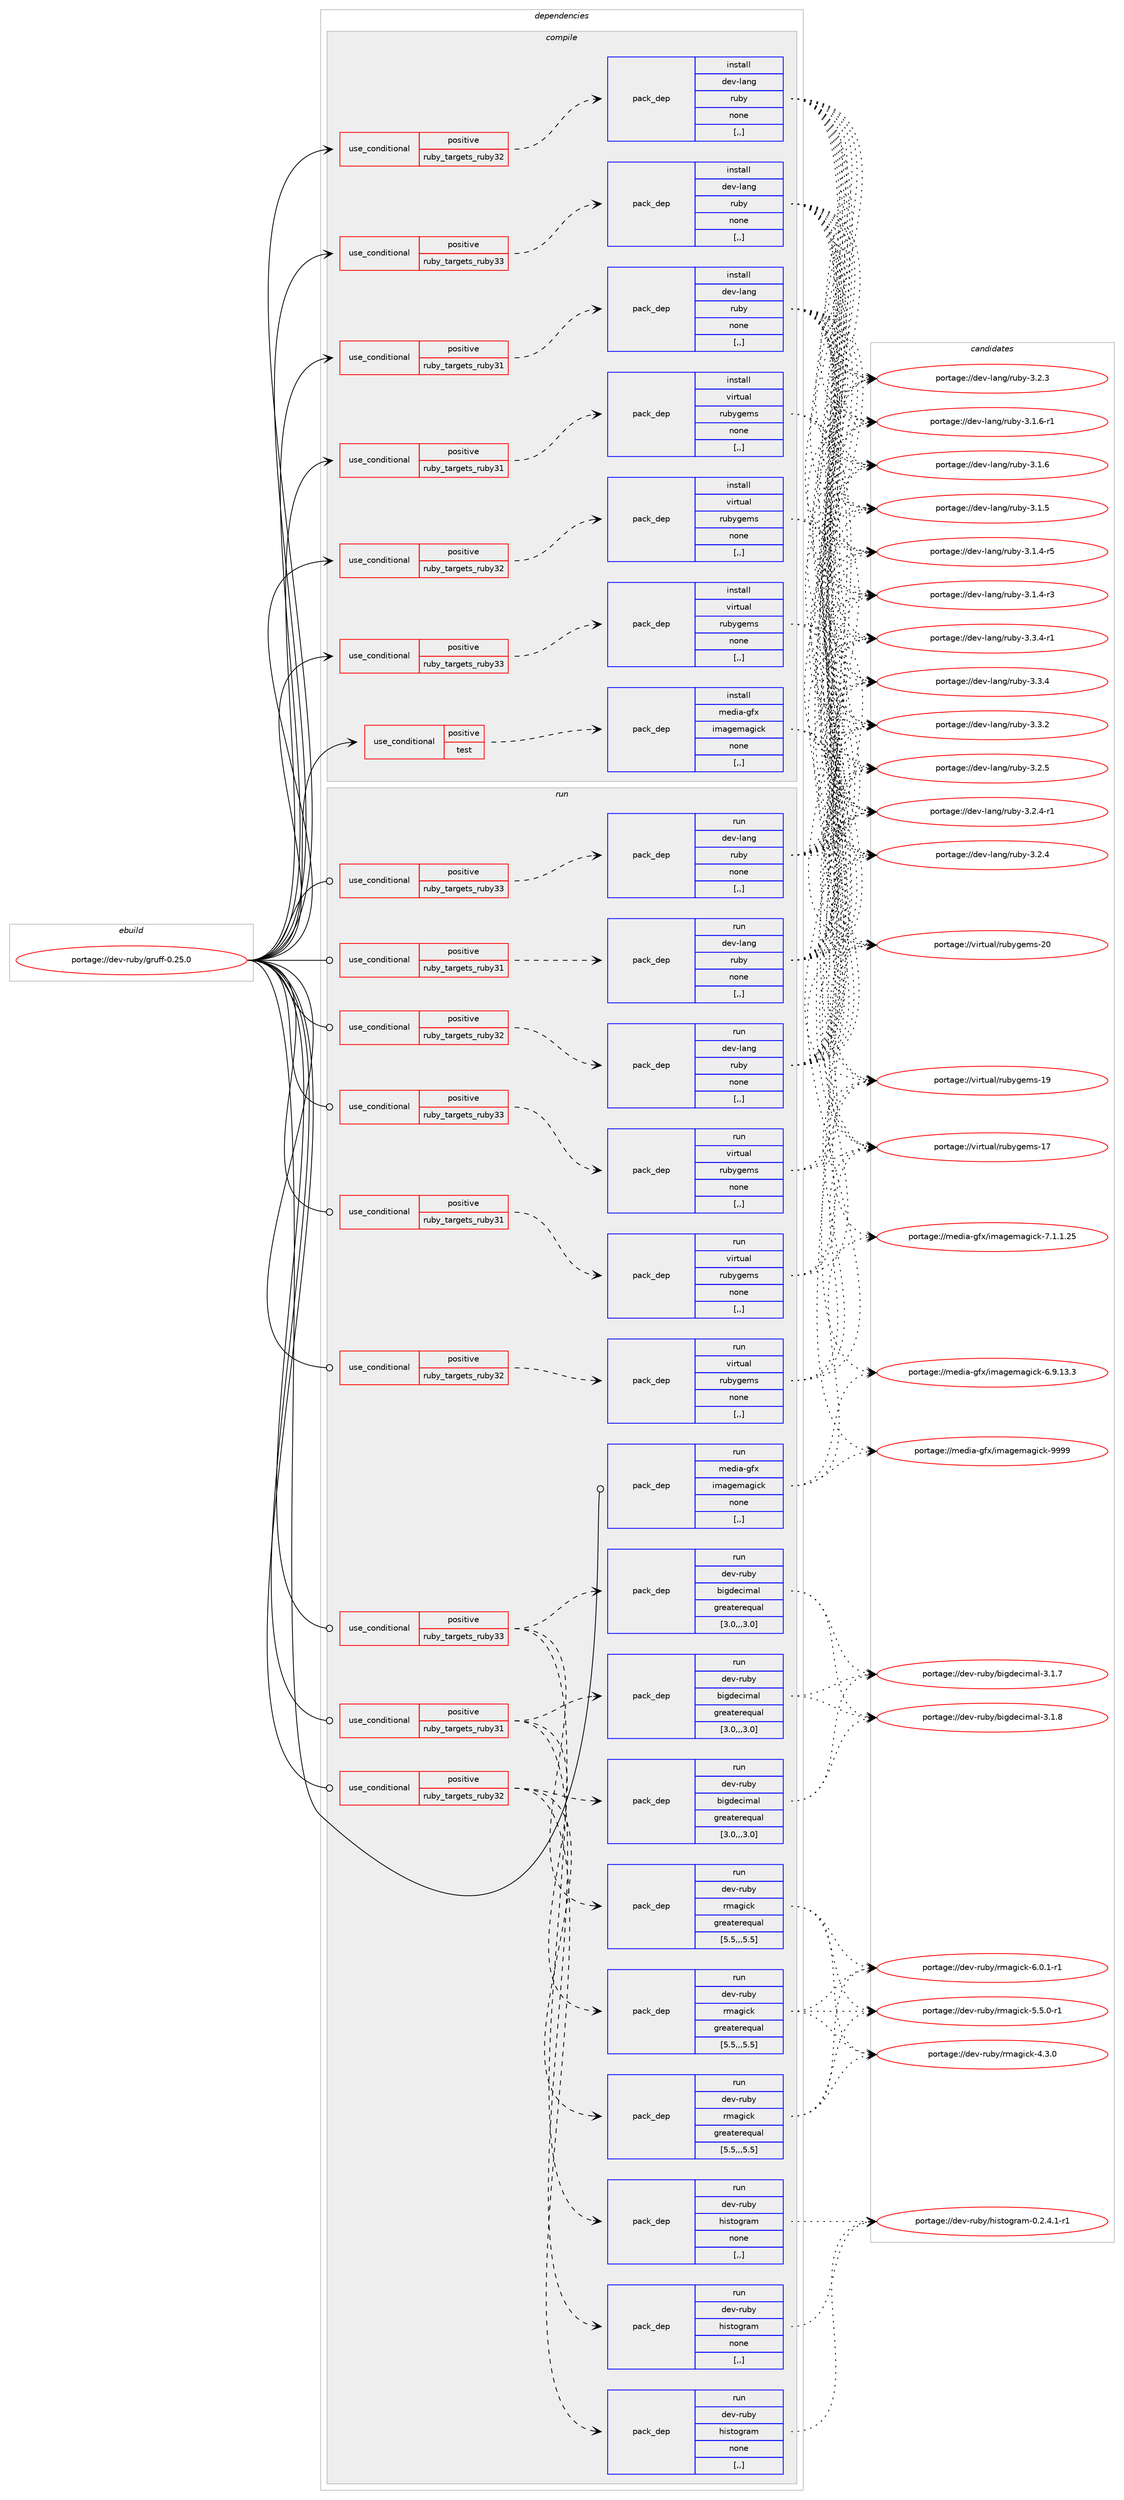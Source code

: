 digraph prolog {

# *************
# Graph options
# *************

newrank=true;
concentrate=true;
compound=true;
graph [rankdir=LR,fontname=Helvetica,fontsize=10,ranksep=1.5];#, ranksep=2.5, nodesep=0.2];
edge  [arrowhead=vee];
node  [fontname=Helvetica,fontsize=10];

# **********
# The ebuild
# **********

subgraph cluster_leftcol {
color=gray;
label=<<i>ebuild</i>>;
id [label="portage://dev-ruby/gruff-0.25.0", color=red, width=4, href="../dev-ruby/gruff-0.25.0.svg"];
}

# ****************
# The dependencies
# ****************

subgraph cluster_midcol {
color=gray;
label=<<i>dependencies</i>>;
subgraph cluster_compile {
fillcolor="#eeeeee";
style=filled;
label=<<i>compile</i>>;
subgraph cond48471 {
dependency185368 [label=<<TABLE BORDER="0" CELLBORDER="1" CELLSPACING="0" CELLPADDING="4"><TR><TD ROWSPAN="3" CELLPADDING="10">use_conditional</TD></TR><TR><TD>positive</TD></TR><TR><TD>ruby_targets_ruby31</TD></TR></TABLE>>, shape=none, color=red];
subgraph pack135568 {
dependency185369 [label=<<TABLE BORDER="0" CELLBORDER="1" CELLSPACING="0" CELLPADDING="4" WIDTH="220"><TR><TD ROWSPAN="6" CELLPADDING="30">pack_dep</TD></TR><TR><TD WIDTH="110">install</TD></TR><TR><TD>dev-lang</TD></TR><TR><TD>ruby</TD></TR><TR><TD>none</TD></TR><TR><TD>[,,]</TD></TR></TABLE>>, shape=none, color=blue];
}
dependency185368:e -> dependency185369:w [weight=20,style="dashed",arrowhead="vee"];
}
id:e -> dependency185368:w [weight=20,style="solid",arrowhead="vee"];
subgraph cond48472 {
dependency185370 [label=<<TABLE BORDER="0" CELLBORDER="1" CELLSPACING="0" CELLPADDING="4"><TR><TD ROWSPAN="3" CELLPADDING="10">use_conditional</TD></TR><TR><TD>positive</TD></TR><TR><TD>ruby_targets_ruby31</TD></TR></TABLE>>, shape=none, color=red];
subgraph pack135569 {
dependency185371 [label=<<TABLE BORDER="0" CELLBORDER="1" CELLSPACING="0" CELLPADDING="4" WIDTH="220"><TR><TD ROWSPAN="6" CELLPADDING="30">pack_dep</TD></TR><TR><TD WIDTH="110">install</TD></TR><TR><TD>virtual</TD></TR><TR><TD>rubygems</TD></TR><TR><TD>none</TD></TR><TR><TD>[,,]</TD></TR></TABLE>>, shape=none, color=blue];
}
dependency185370:e -> dependency185371:w [weight=20,style="dashed",arrowhead="vee"];
}
id:e -> dependency185370:w [weight=20,style="solid",arrowhead="vee"];
subgraph cond48473 {
dependency185372 [label=<<TABLE BORDER="0" CELLBORDER="1" CELLSPACING="0" CELLPADDING="4"><TR><TD ROWSPAN="3" CELLPADDING="10">use_conditional</TD></TR><TR><TD>positive</TD></TR><TR><TD>ruby_targets_ruby32</TD></TR></TABLE>>, shape=none, color=red];
subgraph pack135570 {
dependency185373 [label=<<TABLE BORDER="0" CELLBORDER="1" CELLSPACING="0" CELLPADDING="4" WIDTH="220"><TR><TD ROWSPAN="6" CELLPADDING="30">pack_dep</TD></TR><TR><TD WIDTH="110">install</TD></TR><TR><TD>dev-lang</TD></TR><TR><TD>ruby</TD></TR><TR><TD>none</TD></TR><TR><TD>[,,]</TD></TR></TABLE>>, shape=none, color=blue];
}
dependency185372:e -> dependency185373:w [weight=20,style="dashed",arrowhead="vee"];
}
id:e -> dependency185372:w [weight=20,style="solid",arrowhead="vee"];
subgraph cond48474 {
dependency185374 [label=<<TABLE BORDER="0" CELLBORDER="1" CELLSPACING="0" CELLPADDING="4"><TR><TD ROWSPAN="3" CELLPADDING="10">use_conditional</TD></TR><TR><TD>positive</TD></TR><TR><TD>ruby_targets_ruby32</TD></TR></TABLE>>, shape=none, color=red];
subgraph pack135571 {
dependency185375 [label=<<TABLE BORDER="0" CELLBORDER="1" CELLSPACING="0" CELLPADDING="4" WIDTH="220"><TR><TD ROWSPAN="6" CELLPADDING="30">pack_dep</TD></TR><TR><TD WIDTH="110">install</TD></TR><TR><TD>virtual</TD></TR><TR><TD>rubygems</TD></TR><TR><TD>none</TD></TR><TR><TD>[,,]</TD></TR></TABLE>>, shape=none, color=blue];
}
dependency185374:e -> dependency185375:w [weight=20,style="dashed",arrowhead="vee"];
}
id:e -> dependency185374:w [weight=20,style="solid",arrowhead="vee"];
subgraph cond48475 {
dependency185376 [label=<<TABLE BORDER="0" CELLBORDER="1" CELLSPACING="0" CELLPADDING="4"><TR><TD ROWSPAN="3" CELLPADDING="10">use_conditional</TD></TR><TR><TD>positive</TD></TR><TR><TD>ruby_targets_ruby33</TD></TR></TABLE>>, shape=none, color=red];
subgraph pack135572 {
dependency185377 [label=<<TABLE BORDER="0" CELLBORDER="1" CELLSPACING="0" CELLPADDING="4" WIDTH="220"><TR><TD ROWSPAN="6" CELLPADDING="30">pack_dep</TD></TR><TR><TD WIDTH="110">install</TD></TR><TR><TD>dev-lang</TD></TR><TR><TD>ruby</TD></TR><TR><TD>none</TD></TR><TR><TD>[,,]</TD></TR></TABLE>>, shape=none, color=blue];
}
dependency185376:e -> dependency185377:w [weight=20,style="dashed",arrowhead="vee"];
}
id:e -> dependency185376:w [weight=20,style="solid",arrowhead="vee"];
subgraph cond48476 {
dependency185378 [label=<<TABLE BORDER="0" CELLBORDER="1" CELLSPACING="0" CELLPADDING="4"><TR><TD ROWSPAN="3" CELLPADDING="10">use_conditional</TD></TR><TR><TD>positive</TD></TR><TR><TD>ruby_targets_ruby33</TD></TR></TABLE>>, shape=none, color=red];
subgraph pack135573 {
dependency185379 [label=<<TABLE BORDER="0" CELLBORDER="1" CELLSPACING="0" CELLPADDING="4" WIDTH="220"><TR><TD ROWSPAN="6" CELLPADDING="30">pack_dep</TD></TR><TR><TD WIDTH="110">install</TD></TR><TR><TD>virtual</TD></TR><TR><TD>rubygems</TD></TR><TR><TD>none</TD></TR><TR><TD>[,,]</TD></TR></TABLE>>, shape=none, color=blue];
}
dependency185378:e -> dependency185379:w [weight=20,style="dashed",arrowhead="vee"];
}
id:e -> dependency185378:w [weight=20,style="solid",arrowhead="vee"];
subgraph cond48477 {
dependency185380 [label=<<TABLE BORDER="0" CELLBORDER="1" CELLSPACING="0" CELLPADDING="4"><TR><TD ROWSPAN="3" CELLPADDING="10">use_conditional</TD></TR><TR><TD>positive</TD></TR><TR><TD>test</TD></TR></TABLE>>, shape=none, color=red];
subgraph pack135574 {
dependency185381 [label=<<TABLE BORDER="0" CELLBORDER="1" CELLSPACING="0" CELLPADDING="4" WIDTH="220"><TR><TD ROWSPAN="6" CELLPADDING="30">pack_dep</TD></TR><TR><TD WIDTH="110">install</TD></TR><TR><TD>media-gfx</TD></TR><TR><TD>imagemagick</TD></TR><TR><TD>none</TD></TR><TR><TD>[,,]</TD></TR></TABLE>>, shape=none, color=blue];
}
dependency185380:e -> dependency185381:w [weight=20,style="dashed",arrowhead="vee"];
}
id:e -> dependency185380:w [weight=20,style="solid",arrowhead="vee"];
}
subgraph cluster_compileandrun {
fillcolor="#eeeeee";
style=filled;
label=<<i>compile and run</i>>;
}
subgraph cluster_run {
fillcolor="#eeeeee";
style=filled;
label=<<i>run</i>>;
subgraph cond48478 {
dependency185382 [label=<<TABLE BORDER="0" CELLBORDER="1" CELLSPACING="0" CELLPADDING="4"><TR><TD ROWSPAN="3" CELLPADDING="10">use_conditional</TD></TR><TR><TD>positive</TD></TR><TR><TD>ruby_targets_ruby31</TD></TR></TABLE>>, shape=none, color=red];
subgraph pack135575 {
dependency185383 [label=<<TABLE BORDER="0" CELLBORDER="1" CELLSPACING="0" CELLPADDING="4" WIDTH="220"><TR><TD ROWSPAN="6" CELLPADDING="30">pack_dep</TD></TR><TR><TD WIDTH="110">run</TD></TR><TR><TD>dev-lang</TD></TR><TR><TD>ruby</TD></TR><TR><TD>none</TD></TR><TR><TD>[,,]</TD></TR></TABLE>>, shape=none, color=blue];
}
dependency185382:e -> dependency185383:w [weight=20,style="dashed",arrowhead="vee"];
}
id:e -> dependency185382:w [weight=20,style="solid",arrowhead="odot"];
subgraph cond48479 {
dependency185384 [label=<<TABLE BORDER="0" CELLBORDER="1" CELLSPACING="0" CELLPADDING="4"><TR><TD ROWSPAN="3" CELLPADDING="10">use_conditional</TD></TR><TR><TD>positive</TD></TR><TR><TD>ruby_targets_ruby31</TD></TR></TABLE>>, shape=none, color=red];
subgraph pack135576 {
dependency185385 [label=<<TABLE BORDER="0" CELLBORDER="1" CELLSPACING="0" CELLPADDING="4" WIDTH="220"><TR><TD ROWSPAN="6" CELLPADDING="30">pack_dep</TD></TR><TR><TD WIDTH="110">run</TD></TR><TR><TD>dev-ruby</TD></TR><TR><TD>bigdecimal</TD></TR><TR><TD>greaterequal</TD></TR><TR><TD>[3.0,,,3.0]</TD></TR></TABLE>>, shape=none, color=blue];
}
dependency185384:e -> dependency185385:w [weight=20,style="dashed",arrowhead="vee"];
subgraph pack135577 {
dependency185386 [label=<<TABLE BORDER="0" CELLBORDER="1" CELLSPACING="0" CELLPADDING="4" WIDTH="220"><TR><TD ROWSPAN="6" CELLPADDING="30">pack_dep</TD></TR><TR><TD WIDTH="110">run</TD></TR><TR><TD>dev-ruby</TD></TR><TR><TD>histogram</TD></TR><TR><TD>none</TD></TR><TR><TD>[,,]</TD></TR></TABLE>>, shape=none, color=blue];
}
dependency185384:e -> dependency185386:w [weight=20,style="dashed",arrowhead="vee"];
subgraph pack135578 {
dependency185387 [label=<<TABLE BORDER="0" CELLBORDER="1" CELLSPACING="0" CELLPADDING="4" WIDTH="220"><TR><TD ROWSPAN="6" CELLPADDING="30">pack_dep</TD></TR><TR><TD WIDTH="110">run</TD></TR><TR><TD>dev-ruby</TD></TR><TR><TD>rmagick</TD></TR><TR><TD>greaterequal</TD></TR><TR><TD>[5.5,,,5.5]</TD></TR></TABLE>>, shape=none, color=blue];
}
dependency185384:e -> dependency185387:w [weight=20,style="dashed",arrowhead="vee"];
}
id:e -> dependency185384:w [weight=20,style="solid",arrowhead="odot"];
subgraph cond48480 {
dependency185388 [label=<<TABLE BORDER="0" CELLBORDER="1" CELLSPACING="0" CELLPADDING="4"><TR><TD ROWSPAN="3" CELLPADDING="10">use_conditional</TD></TR><TR><TD>positive</TD></TR><TR><TD>ruby_targets_ruby31</TD></TR></TABLE>>, shape=none, color=red];
subgraph pack135579 {
dependency185389 [label=<<TABLE BORDER="0" CELLBORDER="1" CELLSPACING="0" CELLPADDING="4" WIDTH="220"><TR><TD ROWSPAN="6" CELLPADDING="30">pack_dep</TD></TR><TR><TD WIDTH="110">run</TD></TR><TR><TD>virtual</TD></TR><TR><TD>rubygems</TD></TR><TR><TD>none</TD></TR><TR><TD>[,,]</TD></TR></TABLE>>, shape=none, color=blue];
}
dependency185388:e -> dependency185389:w [weight=20,style="dashed",arrowhead="vee"];
}
id:e -> dependency185388:w [weight=20,style="solid",arrowhead="odot"];
subgraph cond48481 {
dependency185390 [label=<<TABLE BORDER="0" CELLBORDER="1" CELLSPACING="0" CELLPADDING="4"><TR><TD ROWSPAN="3" CELLPADDING="10">use_conditional</TD></TR><TR><TD>positive</TD></TR><TR><TD>ruby_targets_ruby32</TD></TR></TABLE>>, shape=none, color=red];
subgraph pack135580 {
dependency185391 [label=<<TABLE BORDER="0" CELLBORDER="1" CELLSPACING="0" CELLPADDING="4" WIDTH="220"><TR><TD ROWSPAN="6" CELLPADDING="30">pack_dep</TD></TR><TR><TD WIDTH="110">run</TD></TR><TR><TD>dev-lang</TD></TR><TR><TD>ruby</TD></TR><TR><TD>none</TD></TR><TR><TD>[,,]</TD></TR></TABLE>>, shape=none, color=blue];
}
dependency185390:e -> dependency185391:w [weight=20,style="dashed",arrowhead="vee"];
}
id:e -> dependency185390:w [weight=20,style="solid",arrowhead="odot"];
subgraph cond48482 {
dependency185392 [label=<<TABLE BORDER="0" CELLBORDER="1" CELLSPACING="0" CELLPADDING="4"><TR><TD ROWSPAN="3" CELLPADDING="10">use_conditional</TD></TR><TR><TD>positive</TD></TR><TR><TD>ruby_targets_ruby32</TD></TR></TABLE>>, shape=none, color=red];
subgraph pack135581 {
dependency185393 [label=<<TABLE BORDER="0" CELLBORDER="1" CELLSPACING="0" CELLPADDING="4" WIDTH="220"><TR><TD ROWSPAN="6" CELLPADDING="30">pack_dep</TD></TR><TR><TD WIDTH="110">run</TD></TR><TR><TD>dev-ruby</TD></TR><TR><TD>bigdecimal</TD></TR><TR><TD>greaterequal</TD></TR><TR><TD>[3.0,,,3.0]</TD></TR></TABLE>>, shape=none, color=blue];
}
dependency185392:e -> dependency185393:w [weight=20,style="dashed",arrowhead="vee"];
subgraph pack135582 {
dependency185394 [label=<<TABLE BORDER="0" CELLBORDER="1" CELLSPACING="0" CELLPADDING="4" WIDTH="220"><TR><TD ROWSPAN="6" CELLPADDING="30">pack_dep</TD></TR><TR><TD WIDTH="110">run</TD></TR><TR><TD>dev-ruby</TD></TR><TR><TD>histogram</TD></TR><TR><TD>none</TD></TR><TR><TD>[,,]</TD></TR></TABLE>>, shape=none, color=blue];
}
dependency185392:e -> dependency185394:w [weight=20,style="dashed",arrowhead="vee"];
subgraph pack135583 {
dependency185395 [label=<<TABLE BORDER="0" CELLBORDER="1" CELLSPACING="0" CELLPADDING="4" WIDTH="220"><TR><TD ROWSPAN="6" CELLPADDING="30">pack_dep</TD></TR><TR><TD WIDTH="110">run</TD></TR><TR><TD>dev-ruby</TD></TR><TR><TD>rmagick</TD></TR><TR><TD>greaterequal</TD></TR><TR><TD>[5.5,,,5.5]</TD></TR></TABLE>>, shape=none, color=blue];
}
dependency185392:e -> dependency185395:w [weight=20,style="dashed",arrowhead="vee"];
}
id:e -> dependency185392:w [weight=20,style="solid",arrowhead="odot"];
subgraph cond48483 {
dependency185396 [label=<<TABLE BORDER="0" CELLBORDER="1" CELLSPACING="0" CELLPADDING="4"><TR><TD ROWSPAN="3" CELLPADDING="10">use_conditional</TD></TR><TR><TD>positive</TD></TR><TR><TD>ruby_targets_ruby32</TD></TR></TABLE>>, shape=none, color=red];
subgraph pack135584 {
dependency185397 [label=<<TABLE BORDER="0" CELLBORDER="1" CELLSPACING="0" CELLPADDING="4" WIDTH="220"><TR><TD ROWSPAN="6" CELLPADDING="30">pack_dep</TD></TR><TR><TD WIDTH="110">run</TD></TR><TR><TD>virtual</TD></TR><TR><TD>rubygems</TD></TR><TR><TD>none</TD></TR><TR><TD>[,,]</TD></TR></TABLE>>, shape=none, color=blue];
}
dependency185396:e -> dependency185397:w [weight=20,style="dashed",arrowhead="vee"];
}
id:e -> dependency185396:w [weight=20,style="solid",arrowhead="odot"];
subgraph cond48484 {
dependency185398 [label=<<TABLE BORDER="0" CELLBORDER="1" CELLSPACING="0" CELLPADDING="4"><TR><TD ROWSPAN="3" CELLPADDING="10">use_conditional</TD></TR><TR><TD>positive</TD></TR><TR><TD>ruby_targets_ruby33</TD></TR></TABLE>>, shape=none, color=red];
subgraph pack135585 {
dependency185399 [label=<<TABLE BORDER="0" CELLBORDER="1" CELLSPACING="0" CELLPADDING="4" WIDTH="220"><TR><TD ROWSPAN="6" CELLPADDING="30">pack_dep</TD></TR><TR><TD WIDTH="110">run</TD></TR><TR><TD>dev-lang</TD></TR><TR><TD>ruby</TD></TR><TR><TD>none</TD></TR><TR><TD>[,,]</TD></TR></TABLE>>, shape=none, color=blue];
}
dependency185398:e -> dependency185399:w [weight=20,style="dashed",arrowhead="vee"];
}
id:e -> dependency185398:w [weight=20,style="solid",arrowhead="odot"];
subgraph cond48485 {
dependency185400 [label=<<TABLE BORDER="0" CELLBORDER="1" CELLSPACING="0" CELLPADDING="4"><TR><TD ROWSPAN="3" CELLPADDING="10">use_conditional</TD></TR><TR><TD>positive</TD></TR><TR><TD>ruby_targets_ruby33</TD></TR></TABLE>>, shape=none, color=red];
subgraph pack135586 {
dependency185401 [label=<<TABLE BORDER="0" CELLBORDER="1" CELLSPACING="0" CELLPADDING="4" WIDTH="220"><TR><TD ROWSPAN="6" CELLPADDING="30">pack_dep</TD></TR><TR><TD WIDTH="110">run</TD></TR><TR><TD>dev-ruby</TD></TR><TR><TD>bigdecimal</TD></TR><TR><TD>greaterequal</TD></TR><TR><TD>[3.0,,,3.0]</TD></TR></TABLE>>, shape=none, color=blue];
}
dependency185400:e -> dependency185401:w [weight=20,style="dashed",arrowhead="vee"];
subgraph pack135587 {
dependency185402 [label=<<TABLE BORDER="0" CELLBORDER="1" CELLSPACING="0" CELLPADDING="4" WIDTH="220"><TR><TD ROWSPAN="6" CELLPADDING="30">pack_dep</TD></TR><TR><TD WIDTH="110">run</TD></TR><TR><TD>dev-ruby</TD></TR><TR><TD>histogram</TD></TR><TR><TD>none</TD></TR><TR><TD>[,,]</TD></TR></TABLE>>, shape=none, color=blue];
}
dependency185400:e -> dependency185402:w [weight=20,style="dashed",arrowhead="vee"];
subgraph pack135588 {
dependency185403 [label=<<TABLE BORDER="0" CELLBORDER="1" CELLSPACING="0" CELLPADDING="4" WIDTH="220"><TR><TD ROWSPAN="6" CELLPADDING="30">pack_dep</TD></TR><TR><TD WIDTH="110">run</TD></TR><TR><TD>dev-ruby</TD></TR><TR><TD>rmagick</TD></TR><TR><TD>greaterequal</TD></TR><TR><TD>[5.5,,,5.5]</TD></TR></TABLE>>, shape=none, color=blue];
}
dependency185400:e -> dependency185403:w [weight=20,style="dashed",arrowhead="vee"];
}
id:e -> dependency185400:w [weight=20,style="solid",arrowhead="odot"];
subgraph cond48486 {
dependency185404 [label=<<TABLE BORDER="0" CELLBORDER="1" CELLSPACING="0" CELLPADDING="4"><TR><TD ROWSPAN="3" CELLPADDING="10">use_conditional</TD></TR><TR><TD>positive</TD></TR><TR><TD>ruby_targets_ruby33</TD></TR></TABLE>>, shape=none, color=red];
subgraph pack135589 {
dependency185405 [label=<<TABLE BORDER="0" CELLBORDER="1" CELLSPACING="0" CELLPADDING="4" WIDTH="220"><TR><TD ROWSPAN="6" CELLPADDING="30">pack_dep</TD></TR><TR><TD WIDTH="110">run</TD></TR><TR><TD>virtual</TD></TR><TR><TD>rubygems</TD></TR><TR><TD>none</TD></TR><TR><TD>[,,]</TD></TR></TABLE>>, shape=none, color=blue];
}
dependency185404:e -> dependency185405:w [weight=20,style="dashed",arrowhead="vee"];
}
id:e -> dependency185404:w [weight=20,style="solid",arrowhead="odot"];
subgraph pack135590 {
dependency185406 [label=<<TABLE BORDER="0" CELLBORDER="1" CELLSPACING="0" CELLPADDING="4" WIDTH="220"><TR><TD ROWSPAN="6" CELLPADDING="30">pack_dep</TD></TR><TR><TD WIDTH="110">run</TD></TR><TR><TD>media-gfx</TD></TR><TR><TD>imagemagick</TD></TR><TR><TD>none</TD></TR><TR><TD>[,,]</TD></TR></TABLE>>, shape=none, color=blue];
}
id:e -> dependency185406:w [weight=20,style="solid",arrowhead="odot"];
}
}

# **************
# The candidates
# **************

subgraph cluster_choices {
rank=same;
color=gray;
label=<<i>candidates</i>>;

subgraph choice135568 {
color=black;
nodesep=1;
choice100101118451089711010347114117981214551465146524511449 [label="portage://dev-lang/ruby-3.3.4-r1", color=red, width=4,href="../dev-lang/ruby-3.3.4-r1.svg"];
choice10010111845108971101034711411798121455146514652 [label="portage://dev-lang/ruby-3.3.4", color=red, width=4,href="../dev-lang/ruby-3.3.4.svg"];
choice10010111845108971101034711411798121455146514650 [label="portage://dev-lang/ruby-3.3.2", color=red, width=4,href="../dev-lang/ruby-3.3.2.svg"];
choice10010111845108971101034711411798121455146504653 [label="portage://dev-lang/ruby-3.2.5", color=red, width=4,href="../dev-lang/ruby-3.2.5.svg"];
choice100101118451089711010347114117981214551465046524511449 [label="portage://dev-lang/ruby-3.2.4-r1", color=red, width=4,href="../dev-lang/ruby-3.2.4-r1.svg"];
choice10010111845108971101034711411798121455146504652 [label="portage://dev-lang/ruby-3.2.4", color=red, width=4,href="../dev-lang/ruby-3.2.4.svg"];
choice10010111845108971101034711411798121455146504651 [label="portage://dev-lang/ruby-3.2.3", color=red, width=4,href="../dev-lang/ruby-3.2.3.svg"];
choice100101118451089711010347114117981214551464946544511449 [label="portage://dev-lang/ruby-3.1.6-r1", color=red, width=4,href="../dev-lang/ruby-3.1.6-r1.svg"];
choice10010111845108971101034711411798121455146494654 [label="portage://dev-lang/ruby-3.1.6", color=red, width=4,href="../dev-lang/ruby-3.1.6.svg"];
choice10010111845108971101034711411798121455146494653 [label="portage://dev-lang/ruby-3.1.5", color=red, width=4,href="../dev-lang/ruby-3.1.5.svg"];
choice100101118451089711010347114117981214551464946524511453 [label="portage://dev-lang/ruby-3.1.4-r5", color=red, width=4,href="../dev-lang/ruby-3.1.4-r5.svg"];
choice100101118451089711010347114117981214551464946524511451 [label="portage://dev-lang/ruby-3.1.4-r3", color=red, width=4,href="../dev-lang/ruby-3.1.4-r3.svg"];
dependency185369:e -> choice100101118451089711010347114117981214551465146524511449:w [style=dotted,weight="100"];
dependency185369:e -> choice10010111845108971101034711411798121455146514652:w [style=dotted,weight="100"];
dependency185369:e -> choice10010111845108971101034711411798121455146514650:w [style=dotted,weight="100"];
dependency185369:e -> choice10010111845108971101034711411798121455146504653:w [style=dotted,weight="100"];
dependency185369:e -> choice100101118451089711010347114117981214551465046524511449:w [style=dotted,weight="100"];
dependency185369:e -> choice10010111845108971101034711411798121455146504652:w [style=dotted,weight="100"];
dependency185369:e -> choice10010111845108971101034711411798121455146504651:w [style=dotted,weight="100"];
dependency185369:e -> choice100101118451089711010347114117981214551464946544511449:w [style=dotted,weight="100"];
dependency185369:e -> choice10010111845108971101034711411798121455146494654:w [style=dotted,weight="100"];
dependency185369:e -> choice10010111845108971101034711411798121455146494653:w [style=dotted,weight="100"];
dependency185369:e -> choice100101118451089711010347114117981214551464946524511453:w [style=dotted,weight="100"];
dependency185369:e -> choice100101118451089711010347114117981214551464946524511451:w [style=dotted,weight="100"];
}
subgraph choice135569 {
color=black;
nodesep=1;
choice118105114116117971084711411798121103101109115455048 [label="portage://virtual/rubygems-20", color=red, width=4,href="../virtual/rubygems-20.svg"];
choice118105114116117971084711411798121103101109115454957 [label="portage://virtual/rubygems-19", color=red, width=4,href="../virtual/rubygems-19.svg"];
choice118105114116117971084711411798121103101109115454955 [label="portage://virtual/rubygems-17", color=red, width=4,href="../virtual/rubygems-17.svg"];
dependency185371:e -> choice118105114116117971084711411798121103101109115455048:w [style=dotted,weight="100"];
dependency185371:e -> choice118105114116117971084711411798121103101109115454957:w [style=dotted,weight="100"];
dependency185371:e -> choice118105114116117971084711411798121103101109115454955:w [style=dotted,weight="100"];
}
subgraph choice135570 {
color=black;
nodesep=1;
choice100101118451089711010347114117981214551465146524511449 [label="portage://dev-lang/ruby-3.3.4-r1", color=red, width=4,href="../dev-lang/ruby-3.3.4-r1.svg"];
choice10010111845108971101034711411798121455146514652 [label="portage://dev-lang/ruby-3.3.4", color=red, width=4,href="../dev-lang/ruby-3.3.4.svg"];
choice10010111845108971101034711411798121455146514650 [label="portage://dev-lang/ruby-3.3.2", color=red, width=4,href="../dev-lang/ruby-3.3.2.svg"];
choice10010111845108971101034711411798121455146504653 [label="portage://dev-lang/ruby-3.2.5", color=red, width=4,href="../dev-lang/ruby-3.2.5.svg"];
choice100101118451089711010347114117981214551465046524511449 [label="portage://dev-lang/ruby-3.2.4-r1", color=red, width=4,href="../dev-lang/ruby-3.2.4-r1.svg"];
choice10010111845108971101034711411798121455146504652 [label="portage://dev-lang/ruby-3.2.4", color=red, width=4,href="../dev-lang/ruby-3.2.4.svg"];
choice10010111845108971101034711411798121455146504651 [label="portage://dev-lang/ruby-3.2.3", color=red, width=4,href="../dev-lang/ruby-3.2.3.svg"];
choice100101118451089711010347114117981214551464946544511449 [label="portage://dev-lang/ruby-3.1.6-r1", color=red, width=4,href="../dev-lang/ruby-3.1.6-r1.svg"];
choice10010111845108971101034711411798121455146494654 [label="portage://dev-lang/ruby-3.1.6", color=red, width=4,href="../dev-lang/ruby-3.1.6.svg"];
choice10010111845108971101034711411798121455146494653 [label="portage://dev-lang/ruby-3.1.5", color=red, width=4,href="../dev-lang/ruby-3.1.5.svg"];
choice100101118451089711010347114117981214551464946524511453 [label="portage://dev-lang/ruby-3.1.4-r5", color=red, width=4,href="../dev-lang/ruby-3.1.4-r5.svg"];
choice100101118451089711010347114117981214551464946524511451 [label="portage://dev-lang/ruby-3.1.4-r3", color=red, width=4,href="../dev-lang/ruby-3.1.4-r3.svg"];
dependency185373:e -> choice100101118451089711010347114117981214551465146524511449:w [style=dotted,weight="100"];
dependency185373:e -> choice10010111845108971101034711411798121455146514652:w [style=dotted,weight="100"];
dependency185373:e -> choice10010111845108971101034711411798121455146514650:w [style=dotted,weight="100"];
dependency185373:e -> choice10010111845108971101034711411798121455146504653:w [style=dotted,weight="100"];
dependency185373:e -> choice100101118451089711010347114117981214551465046524511449:w [style=dotted,weight="100"];
dependency185373:e -> choice10010111845108971101034711411798121455146504652:w [style=dotted,weight="100"];
dependency185373:e -> choice10010111845108971101034711411798121455146504651:w [style=dotted,weight="100"];
dependency185373:e -> choice100101118451089711010347114117981214551464946544511449:w [style=dotted,weight="100"];
dependency185373:e -> choice10010111845108971101034711411798121455146494654:w [style=dotted,weight="100"];
dependency185373:e -> choice10010111845108971101034711411798121455146494653:w [style=dotted,weight="100"];
dependency185373:e -> choice100101118451089711010347114117981214551464946524511453:w [style=dotted,weight="100"];
dependency185373:e -> choice100101118451089711010347114117981214551464946524511451:w [style=dotted,weight="100"];
}
subgraph choice135571 {
color=black;
nodesep=1;
choice118105114116117971084711411798121103101109115455048 [label="portage://virtual/rubygems-20", color=red, width=4,href="../virtual/rubygems-20.svg"];
choice118105114116117971084711411798121103101109115454957 [label="portage://virtual/rubygems-19", color=red, width=4,href="../virtual/rubygems-19.svg"];
choice118105114116117971084711411798121103101109115454955 [label="portage://virtual/rubygems-17", color=red, width=4,href="../virtual/rubygems-17.svg"];
dependency185375:e -> choice118105114116117971084711411798121103101109115455048:w [style=dotted,weight="100"];
dependency185375:e -> choice118105114116117971084711411798121103101109115454957:w [style=dotted,weight="100"];
dependency185375:e -> choice118105114116117971084711411798121103101109115454955:w [style=dotted,weight="100"];
}
subgraph choice135572 {
color=black;
nodesep=1;
choice100101118451089711010347114117981214551465146524511449 [label="portage://dev-lang/ruby-3.3.4-r1", color=red, width=4,href="../dev-lang/ruby-3.3.4-r1.svg"];
choice10010111845108971101034711411798121455146514652 [label="portage://dev-lang/ruby-3.3.4", color=red, width=4,href="../dev-lang/ruby-3.3.4.svg"];
choice10010111845108971101034711411798121455146514650 [label="portage://dev-lang/ruby-3.3.2", color=red, width=4,href="../dev-lang/ruby-3.3.2.svg"];
choice10010111845108971101034711411798121455146504653 [label="portage://dev-lang/ruby-3.2.5", color=red, width=4,href="../dev-lang/ruby-3.2.5.svg"];
choice100101118451089711010347114117981214551465046524511449 [label="portage://dev-lang/ruby-3.2.4-r1", color=red, width=4,href="../dev-lang/ruby-3.2.4-r1.svg"];
choice10010111845108971101034711411798121455146504652 [label="portage://dev-lang/ruby-3.2.4", color=red, width=4,href="../dev-lang/ruby-3.2.4.svg"];
choice10010111845108971101034711411798121455146504651 [label="portage://dev-lang/ruby-3.2.3", color=red, width=4,href="../dev-lang/ruby-3.2.3.svg"];
choice100101118451089711010347114117981214551464946544511449 [label="portage://dev-lang/ruby-3.1.6-r1", color=red, width=4,href="../dev-lang/ruby-3.1.6-r1.svg"];
choice10010111845108971101034711411798121455146494654 [label="portage://dev-lang/ruby-3.1.6", color=red, width=4,href="../dev-lang/ruby-3.1.6.svg"];
choice10010111845108971101034711411798121455146494653 [label="portage://dev-lang/ruby-3.1.5", color=red, width=4,href="../dev-lang/ruby-3.1.5.svg"];
choice100101118451089711010347114117981214551464946524511453 [label="portage://dev-lang/ruby-3.1.4-r5", color=red, width=4,href="../dev-lang/ruby-3.1.4-r5.svg"];
choice100101118451089711010347114117981214551464946524511451 [label="portage://dev-lang/ruby-3.1.4-r3", color=red, width=4,href="../dev-lang/ruby-3.1.4-r3.svg"];
dependency185377:e -> choice100101118451089711010347114117981214551465146524511449:w [style=dotted,weight="100"];
dependency185377:e -> choice10010111845108971101034711411798121455146514652:w [style=dotted,weight="100"];
dependency185377:e -> choice10010111845108971101034711411798121455146514650:w [style=dotted,weight="100"];
dependency185377:e -> choice10010111845108971101034711411798121455146504653:w [style=dotted,weight="100"];
dependency185377:e -> choice100101118451089711010347114117981214551465046524511449:w [style=dotted,weight="100"];
dependency185377:e -> choice10010111845108971101034711411798121455146504652:w [style=dotted,weight="100"];
dependency185377:e -> choice10010111845108971101034711411798121455146504651:w [style=dotted,weight="100"];
dependency185377:e -> choice100101118451089711010347114117981214551464946544511449:w [style=dotted,weight="100"];
dependency185377:e -> choice10010111845108971101034711411798121455146494654:w [style=dotted,weight="100"];
dependency185377:e -> choice10010111845108971101034711411798121455146494653:w [style=dotted,weight="100"];
dependency185377:e -> choice100101118451089711010347114117981214551464946524511453:w [style=dotted,weight="100"];
dependency185377:e -> choice100101118451089711010347114117981214551464946524511451:w [style=dotted,weight="100"];
}
subgraph choice135573 {
color=black;
nodesep=1;
choice118105114116117971084711411798121103101109115455048 [label="portage://virtual/rubygems-20", color=red, width=4,href="../virtual/rubygems-20.svg"];
choice118105114116117971084711411798121103101109115454957 [label="portage://virtual/rubygems-19", color=red, width=4,href="../virtual/rubygems-19.svg"];
choice118105114116117971084711411798121103101109115454955 [label="portage://virtual/rubygems-17", color=red, width=4,href="../virtual/rubygems-17.svg"];
dependency185379:e -> choice118105114116117971084711411798121103101109115455048:w [style=dotted,weight="100"];
dependency185379:e -> choice118105114116117971084711411798121103101109115454957:w [style=dotted,weight="100"];
dependency185379:e -> choice118105114116117971084711411798121103101109115454955:w [style=dotted,weight="100"];
}
subgraph choice135574 {
color=black;
nodesep=1;
choice1091011001059745103102120471051099710310110997103105991074557575757 [label="portage://media-gfx/imagemagick-9999", color=red, width=4,href="../media-gfx/imagemagick-9999.svg"];
choice109101100105974510310212047105109971031011099710310599107455546494649465053 [label="portage://media-gfx/imagemagick-7.1.1.25", color=red, width=4,href="../media-gfx/imagemagick-7.1.1.25.svg"];
choice109101100105974510310212047105109971031011099710310599107455446574649514651 [label="portage://media-gfx/imagemagick-6.9.13.3", color=red, width=4,href="../media-gfx/imagemagick-6.9.13.3.svg"];
dependency185381:e -> choice1091011001059745103102120471051099710310110997103105991074557575757:w [style=dotted,weight="100"];
dependency185381:e -> choice109101100105974510310212047105109971031011099710310599107455546494649465053:w [style=dotted,weight="100"];
dependency185381:e -> choice109101100105974510310212047105109971031011099710310599107455446574649514651:w [style=dotted,weight="100"];
}
subgraph choice135575 {
color=black;
nodesep=1;
choice100101118451089711010347114117981214551465146524511449 [label="portage://dev-lang/ruby-3.3.4-r1", color=red, width=4,href="../dev-lang/ruby-3.3.4-r1.svg"];
choice10010111845108971101034711411798121455146514652 [label="portage://dev-lang/ruby-3.3.4", color=red, width=4,href="../dev-lang/ruby-3.3.4.svg"];
choice10010111845108971101034711411798121455146514650 [label="portage://dev-lang/ruby-3.3.2", color=red, width=4,href="../dev-lang/ruby-3.3.2.svg"];
choice10010111845108971101034711411798121455146504653 [label="portage://dev-lang/ruby-3.2.5", color=red, width=4,href="../dev-lang/ruby-3.2.5.svg"];
choice100101118451089711010347114117981214551465046524511449 [label="portage://dev-lang/ruby-3.2.4-r1", color=red, width=4,href="../dev-lang/ruby-3.2.4-r1.svg"];
choice10010111845108971101034711411798121455146504652 [label="portage://dev-lang/ruby-3.2.4", color=red, width=4,href="../dev-lang/ruby-3.2.4.svg"];
choice10010111845108971101034711411798121455146504651 [label="portage://dev-lang/ruby-3.2.3", color=red, width=4,href="../dev-lang/ruby-3.2.3.svg"];
choice100101118451089711010347114117981214551464946544511449 [label="portage://dev-lang/ruby-3.1.6-r1", color=red, width=4,href="../dev-lang/ruby-3.1.6-r1.svg"];
choice10010111845108971101034711411798121455146494654 [label="portage://dev-lang/ruby-3.1.6", color=red, width=4,href="../dev-lang/ruby-3.1.6.svg"];
choice10010111845108971101034711411798121455146494653 [label="portage://dev-lang/ruby-3.1.5", color=red, width=4,href="../dev-lang/ruby-3.1.5.svg"];
choice100101118451089711010347114117981214551464946524511453 [label="portage://dev-lang/ruby-3.1.4-r5", color=red, width=4,href="../dev-lang/ruby-3.1.4-r5.svg"];
choice100101118451089711010347114117981214551464946524511451 [label="portage://dev-lang/ruby-3.1.4-r3", color=red, width=4,href="../dev-lang/ruby-3.1.4-r3.svg"];
dependency185383:e -> choice100101118451089711010347114117981214551465146524511449:w [style=dotted,weight="100"];
dependency185383:e -> choice10010111845108971101034711411798121455146514652:w [style=dotted,weight="100"];
dependency185383:e -> choice10010111845108971101034711411798121455146514650:w [style=dotted,weight="100"];
dependency185383:e -> choice10010111845108971101034711411798121455146504653:w [style=dotted,weight="100"];
dependency185383:e -> choice100101118451089711010347114117981214551465046524511449:w [style=dotted,weight="100"];
dependency185383:e -> choice10010111845108971101034711411798121455146504652:w [style=dotted,weight="100"];
dependency185383:e -> choice10010111845108971101034711411798121455146504651:w [style=dotted,weight="100"];
dependency185383:e -> choice100101118451089711010347114117981214551464946544511449:w [style=dotted,weight="100"];
dependency185383:e -> choice10010111845108971101034711411798121455146494654:w [style=dotted,weight="100"];
dependency185383:e -> choice10010111845108971101034711411798121455146494653:w [style=dotted,weight="100"];
dependency185383:e -> choice100101118451089711010347114117981214551464946524511453:w [style=dotted,weight="100"];
dependency185383:e -> choice100101118451089711010347114117981214551464946524511451:w [style=dotted,weight="100"];
}
subgraph choice135576 {
color=black;
nodesep=1;
choice100101118451141179812147981051031001019910510997108455146494656 [label="portage://dev-ruby/bigdecimal-3.1.8", color=red, width=4,href="../dev-ruby/bigdecimal-3.1.8.svg"];
choice100101118451141179812147981051031001019910510997108455146494655 [label="portage://dev-ruby/bigdecimal-3.1.7", color=red, width=4,href="../dev-ruby/bigdecimal-3.1.7.svg"];
dependency185385:e -> choice100101118451141179812147981051031001019910510997108455146494656:w [style=dotted,weight="100"];
dependency185385:e -> choice100101118451141179812147981051031001019910510997108455146494655:w [style=dotted,weight="100"];
}
subgraph choice135577 {
color=black;
nodesep=1;
choice1001011184511411798121471041051151161111031149710945484650465246494511449 [label="portage://dev-ruby/histogram-0.2.4.1-r1", color=red, width=4,href="../dev-ruby/histogram-0.2.4.1-r1.svg"];
dependency185386:e -> choice1001011184511411798121471041051151161111031149710945484650465246494511449:w [style=dotted,weight="100"];
}
subgraph choice135578 {
color=black;
nodesep=1;
choice10010111845114117981214711410997103105991074554464846494511449 [label="portage://dev-ruby/rmagick-6.0.1-r1", color=red, width=4,href="../dev-ruby/rmagick-6.0.1-r1.svg"];
choice10010111845114117981214711410997103105991074553465346484511449 [label="portage://dev-ruby/rmagick-5.5.0-r1", color=red, width=4,href="../dev-ruby/rmagick-5.5.0-r1.svg"];
choice1001011184511411798121471141099710310599107455246514648 [label="portage://dev-ruby/rmagick-4.3.0", color=red, width=4,href="../dev-ruby/rmagick-4.3.0.svg"];
dependency185387:e -> choice10010111845114117981214711410997103105991074554464846494511449:w [style=dotted,weight="100"];
dependency185387:e -> choice10010111845114117981214711410997103105991074553465346484511449:w [style=dotted,weight="100"];
dependency185387:e -> choice1001011184511411798121471141099710310599107455246514648:w [style=dotted,weight="100"];
}
subgraph choice135579 {
color=black;
nodesep=1;
choice118105114116117971084711411798121103101109115455048 [label="portage://virtual/rubygems-20", color=red, width=4,href="../virtual/rubygems-20.svg"];
choice118105114116117971084711411798121103101109115454957 [label="portage://virtual/rubygems-19", color=red, width=4,href="../virtual/rubygems-19.svg"];
choice118105114116117971084711411798121103101109115454955 [label="portage://virtual/rubygems-17", color=red, width=4,href="../virtual/rubygems-17.svg"];
dependency185389:e -> choice118105114116117971084711411798121103101109115455048:w [style=dotted,weight="100"];
dependency185389:e -> choice118105114116117971084711411798121103101109115454957:w [style=dotted,weight="100"];
dependency185389:e -> choice118105114116117971084711411798121103101109115454955:w [style=dotted,weight="100"];
}
subgraph choice135580 {
color=black;
nodesep=1;
choice100101118451089711010347114117981214551465146524511449 [label="portage://dev-lang/ruby-3.3.4-r1", color=red, width=4,href="../dev-lang/ruby-3.3.4-r1.svg"];
choice10010111845108971101034711411798121455146514652 [label="portage://dev-lang/ruby-3.3.4", color=red, width=4,href="../dev-lang/ruby-3.3.4.svg"];
choice10010111845108971101034711411798121455146514650 [label="portage://dev-lang/ruby-3.3.2", color=red, width=4,href="../dev-lang/ruby-3.3.2.svg"];
choice10010111845108971101034711411798121455146504653 [label="portage://dev-lang/ruby-3.2.5", color=red, width=4,href="../dev-lang/ruby-3.2.5.svg"];
choice100101118451089711010347114117981214551465046524511449 [label="portage://dev-lang/ruby-3.2.4-r1", color=red, width=4,href="../dev-lang/ruby-3.2.4-r1.svg"];
choice10010111845108971101034711411798121455146504652 [label="portage://dev-lang/ruby-3.2.4", color=red, width=4,href="../dev-lang/ruby-3.2.4.svg"];
choice10010111845108971101034711411798121455146504651 [label="portage://dev-lang/ruby-3.2.3", color=red, width=4,href="../dev-lang/ruby-3.2.3.svg"];
choice100101118451089711010347114117981214551464946544511449 [label="portage://dev-lang/ruby-3.1.6-r1", color=red, width=4,href="../dev-lang/ruby-3.1.6-r1.svg"];
choice10010111845108971101034711411798121455146494654 [label="portage://dev-lang/ruby-3.1.6", color=red, width=4,href="../dev-lang/ruby-3.1.6.svg"];
choice10010111845108971101034711411798121455146494653 [label="portage://dev-lang/ruby-3.1.5", color=red, width=4,href="../dev-lang/ruby-3.1.5.svg"];
choice100101118451089711010347114117981214551464946524511453 [label="portage://dev-lang/ruby-3.1.4-r5", color=red, width=4,href="../dev-lang/ruby-3.1.4-r5.svg"];
choice100101118451089711010347114117981214551464946524511451 [label="portage://dev-lang/ruby-3.1.4-r3", color=red, width=4,href="../dev-lang/ruby-3.1.4-r3.svg"];
dependency185391:e -> choice100101118451089711010347114117981214551465146524511449:w [style=dotted,weight="100"];
dependency185391:e -> choice10010111845108971101034711411798121455146514652:w [style=dotted,weight="100"];
dependency185391:e -> choice10010111845108971101034711411798121455146514650:w [style=dotted,weight="100"];
dependency185391:e -> choice10010111845108971101034711411798121455146504653:w [style=dotted,weight="100"];
dependency185391:e -> choice100101118451089711010347114117981214551465046524511449:w [style=dotted,weight="100"];
dependency185391:e -> choice10010111845108971101034711411798121455146504652:w [style=dotted,weight="100"];
dependency185391:e -> choice10010111845108971101034711411798121455146504651:w [style=dotted,weight="100"];
dependency185391:e -> choice100101118451089711010347114117981214551464946544511449:w [style=dotted,weight="100"];
dependency185391:e -> choice10010111845108971101034711411798121455146494654:w [style=dotted,weight="100"];
dependency185391:e -> choice10010111845108971101034711411798121455146494653:w [style=dotted,weight="100"];
dependency185391:e -> choice100101118451089711010347114117981214551464946524511453:w [style=dotted,weight="100"];
dependency185391:e -> choice100101118451089711010347114117981214551464946524511451:w [style=dotted,weight="100"];
}
subgraph choice135581 {
color=black;
nodesep=1;
choice100101118451141179812147981051031001019910510997108455146494656 [label="portage://dev-ruby/bigdecimal-3.1.8", color=red, width=4,href="../dev-ruby/bigdecimal-3.1.8.svg"];
choice100101118451141179812147981051031001019910510997108455146494655 [label="portage://dev-ruby/bigdecimal-3.1.7", color=red, width=4,href="../dev-ruby/bigdecimal-3.1.7.svg"];
dependency185393:e -> choice100101118451141179812147981051031001019910510997108455146494656:w [style=dotted,weight="100"];
dependency185393:e -> choice100101118451141179812147981051031001019910510997108455146494655:w [style=dotted,weight="100"];
}
subgraph choice135582 {
color=black;
nodesep=1;
choice1001011184511411798121471041051151161111031149710945484650465246494511449 [label="portage://dev-ruby/histogram-0.2.4.1-r1", color=red, width=4,href="../dev-ruby/histogram-0.2.4.1-r1.svg"];
dependency185394:e -> choice1001011184511411798121471041051151161111031149710945484650465246494511449:w [style=dotted,weight="100"];
}
subgraph choice135583 {
color=black;
nodesep=1;
choice10010111845114117981214711410997103105991074554464846494511449 [label="portage://dev-ruby/rmagick-6.0.1-r1", color=red, width=4,href="../dev-ruby/rmagick-6.0.1-r1.svg"];
choice10010111845114117981214711410997103105991074553465346484511449 [label="portage://dev-ruby/rmagick-5.5.0-r1", color=red, width=4,href="../dev-ruby/rmagick-5.5.0-r1.svg"];
choice1001011184511411798121471141099710310599107455246514648 [label="portage://dev-ruby/rmagick-4.3.0", color=red, width=4,href="../dev-ruby/rmagick-4.3.0.svg"];
dependency185395:e -> choice10010111845114117981214711410997103105991074554464846494511449:w [style=dotted,weight="100"];
dependency185395:e -> choice10010111845114117981214711410997103105991074553465346484511449:w [style=dotted,weight="100"];
dependency185395:e -> choice1001011184511411798121471141099710310599107455246514648:w [style=dotted,weight="100"];
}
subgraph choice135584 {
color=black;
nodesep=1;
choice118105114116117971084711411798121103101109115455048 [label="portage://virtual/rubygems-20", color=red, width=4,href="../virtual/rubygems-20.svg"];
choice118105114116117971084711411798121103101109115454957 [label="portage://virtual/rubygems-19", color=red, width=4,href="../virtual/rubygems-19.svg"];
choice118105114116117971084711411798121103101109115454955 [label="portage://virtual/rubygems-17", color=red, width=4,href="../virtual/rubygems-17.svg"];
dependency185397:e -> choice118105114116117971084711411798121103101109115455048:w [style=dotted,weight="100"];
dependency185397:e -> choice118105114116117971084711411798121103101109115454957:w [style=dotted,weight="100"];
dependency185397:e -> choice118105114116117971084711411798121103101109115454955:w [style=dotted,weight="100"];
}
subgraph choice135585 {
color=black;
nodesep=1;
choice100101118451089711010347114117981214551465146524511449 [label="portage://dev-lang/ruby-3.3.4-r1", color=red, width=4,href="../dev-lang/ruby-3.3.4-r1.svg"];
choice10010111845108971101034711411798121455146514652 [label="portage://dev-lang/ruby-3.3.4", color=red, width=4,href="../dev-lang/ruby-3.3.4.svg"];
choice10010111845108971101034711411798121455146514650 [label="portage://dev-lang/ruby-3.3.2", color=red, width=4,href="../dev-lang/ruby-3.3.2.svg"];
choice10010111845108971101034711411798121455146504653 [label="portage://dev-lang/ruby-3.2.5", color=red, width=4,href="../dev-lang/ruby-3.2.5.svg"];
choice100101118451089711010347114117981214551465046524511449 [label="portage://dev-lang/ruby-3.2.4-r1", color=red, width=4,href="../dev-lang/ruby-3.2.4-r1.svg"];
choice10010111845108971101034711411798121455146504652 [label="portage://dev-lang/ruby-3.2.4", color=red, width=4,href="../dev-lang/ruby-3.2.4.svg"];
choice10010111845108971101034711411798121455146504651 [label="portage://dev-lang/ruby-3.2.3", color=red, width=4,href="../dev-lang/ruby-3.2.3.svg"];
choice100101118451089711010347114117981214551464946544511449 [label="portage://dev-lang/ruby-3.1.6-r1", color=red, width=4,href="../dev-lang/ruby-3.1.6-r1.svg"];
choice10010111845108971101034711411798121455146494654 [label="portage://dev-lang/ruby-3.1.6", color=red, width=4,href="../dev-lang/ruby-3.1.6.svg"];
choice10010111845108971101034711411798121455146494653 [label="portage://dev-lang/ruby-3.1.5", color=red, width=4,href="../dev-lang/ruby-3.1.5.svg"];
choice100101118451089711010347114117981214551464946524511453 [label="portage://dev-lang/ruby-3.1.4-r5", color=red, width=4,href="../dev-lang/ruby-3.1.4-r5.svg"];
choice100101118451089711010347114117981214551464946524511451 [label="portage://dev-lang/ruby-3.1.4-r3", color=red, width=4,href="../dev-lang/ruby-3.1.4-r3.svg"];
dependency185399:e -> choice100101118451089711010347114117981214551465146524511449:w [style=dotted,weight="100"];
dependency185399:e -> choice10010111845108971101034711411798121455146514652:w [style=dotted,weight="100"];
dependency185399:e -> choice10010111845108971101034711411798121455146514650:w [style=dotted,weight="100"];
dependency185399:e -> choice10010111845108971101034711411798121455146504653:w [style=dotted,weight="100"];
dependency185399:e -> choice100101118451089711010347114117981214551465046524511449:w [style=dotted,weight="100"];
dependency185399:e -> choice10010111845108971101034711411798121455146504652:w [style=dotted,weight="100"];
dependency185399:e -> choice10010111845108971101034711411798121455146504651:w [style=dotted,weight="100"];
dependency185399:e -> choice100101118451089711010347114117981214551464946544511449:w [style=dotted,weight="100"];
dependency185399:e -> choice10010111845108971101034711411798121455146494654:w [style=dotted,weight="100"];
dependency185399:e -> choice10010111845108971101034711411798121455146494653:w [style=dotted,weight="100"];
dependency185399:e -> choice100101118451089711010347114117981214551464946524511453:w [style=dotted,weight="100"];
dependency185399:e -> choice100101118451089711010347114117981214551464946524511451:w [style=dotted,weight="100"];
}
subgraph choice135586 {
color=black;
nodesep=1;
choice100101118451141179812147981051031001019910510997108455146494656 [label="portage://dev-ruby/bigdecimal-3.1.8", color=red, width=4,href="../dev-ruby/bigdecimal-3.1.8.svg"];
choice100101118451141179812147981051031001019910510997108455146494655 [label="portage://dev-ruby/bigdecimal-3.1.7", color=red, width=4,href="../dev-ruby/bigdecimal-3.1.7.svg"];
dependency185401:e -> choice100101118451141179812147981051031001019910510997108455146494656:w [style=dotted,weight="100"];
dependency185401:e -> choice100101118451141179812147981051031001019910510997108455146494655:w [style=dotted,weight="100"];
}
subgraph choice135587 {
color=black;
nodesep=1;
choice1001011184511411798121471041051151161111031149710945484650465246494511449 [label="portage://dev-ruby/histogram-0.2.4.1-r1", color=red, width=4,href="../dev-ruby/histogram-0.2.4.1-r1.svg"];
dependency185402:e -> choice1001011184511411798121471041051151161111031149710945484650465246494511449:w [style=dotted,weight="100"];
}
subgraph choice135588 {
color=black;
nodesep=1;
choice10010111845114117981214711410997103105991074554464846494511449 [label="portage://dev-ruby/rmagick-6.0.1-r1", color=red, width=4,href="../dev-ruby/rmagick-6.0.1-r1.svg"];
choice10010111845114117981214711410997103105991074553465346484511449 [label="portage://dev-ruby/rmagick-5.5.0-r1", color=red, width=4,href="../dev-ruby/rmagick-5.5.0-r1.svg"];
choice1001011184511411798121471141099710310599107455246514648 [label="portage://dev-ruby/rmagick-4.3.0", color=red, width=4,href="../dev-ruby/rmagick-4.3.0.svg"];
dependency185403:e -> choice10010111845114117981214711410997103105991074554464846494511449:w [style=dotted,weight="100"];
dependency185403:e -> choice10010111845114117981214711410997103105991074553465346484511449:w [style=dotted,weight="100"];
dependency185403:e -> choice1001011184511411798121471141099710310599107455246514648:w [style=dotted,weight="100"];
}
subgraph choice135589 {
color=black;
nodesep=1;
choice118105114116117971084711411798121103101109115455048 [label="portage://virtual/rubygems-20", color=red, width=4,href="../virtual/rubygems-20.svg"];
choice118105114116117971084711411798121103101109115454957 [label="portage://virtual/rubygems-19", color=red, width=4,href="../virtual/rubygems-19.svg"];
choice118105114116117971084711411798121103101109115454955 [label="portage://virtual/rubygems-17", color=red, width=4,href="../virtual/rubygems-17.svg"];
dependency185405:e -> choice118105114116117971084711411798121103101109115455048:w [style=dotted,weight="100"];
dependency185405:e -> choice118105114116117971084711411798121103101109115454957:w [style=dotted,weight="100"];
dependency185405:e -> choice118105114116117971084711411798121103101109115454955:w [style=dotted,weight="100"];
}
subgraph choice135590 {
color=black;
nodesep=1;
choice1091011001059745103102120471051099710310110997103105991074557575757 [label="portage://media-gfx/imagemagick-9999", color=red, width=4,href="../media-gfx/imagemagick-9999.svg"];
choice109101100105974510310212047105109971031011099710310599107455546494649465053 [label="portage://media-gfx/imagemagick-7.1.1.25", color=red, width=4,href="../media-gfx/imagemagick-7.1.1.25.svg"];
choice109101100105974510310212047105109971031011099710310599107455446574649514651 [label="portage://media-gfx/imagemagick-6.9.13.3", color=red, width=4,href="../media-gfx/imagemagick-6.9.13.3.svg"];
dependency185406:e -> choice1091011001059745103102120471051099710310110997103105991074557575757:w [style=dotted,weight="100"];
dependency185406:e -> choice109101100105974510310212047105109971031011099710310599107455546494649465053:w [style=dotted,weight="100"];
dependency185406:e -> choice109101100105974510310212047105109971031011099710310599107455446574649514651:w [style=dotted,weight="100"];
}
}

}
